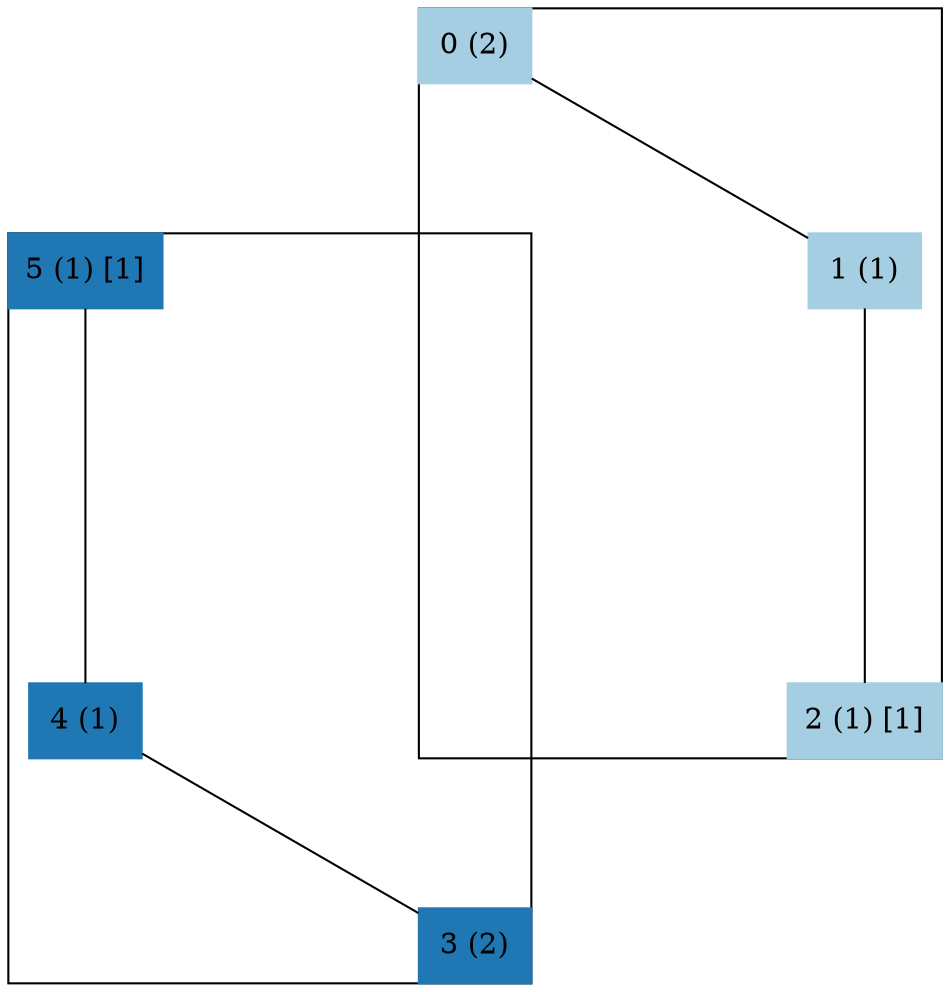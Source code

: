 graph test2 {
	graph [
		charset="utf-8",
		layout=neato
	];
	node [
		shape=box;
		style="solid, filled"
		colorscheme = paired12	];

	subgraph cluster_sub0 {
	node[ color=1 ]
	0[
		pos="5.000, 3.000!", 
		label="0 (2)"
	]
	1[
		pos="7.598, 1.500!", 
		label="1 (1)"
	]
	2[
		pos="7.598, -1.500!", 
		label="2 (1) [1]"
	]
	}
	subgraph cluster_sub1 {
	node[ color=2 ]
	3[
		pos="5.000, -3.000!", 
		label="3 (2)"
	]
	4[
		pos="2.402, -1.500!", 
		label="4 (1)"
	]
	5[
		pos="2.402, 1.500!", 
		label="5 (1) [1]"
	]
	}

	0--1
	1--2
	3--4
	4--5
}